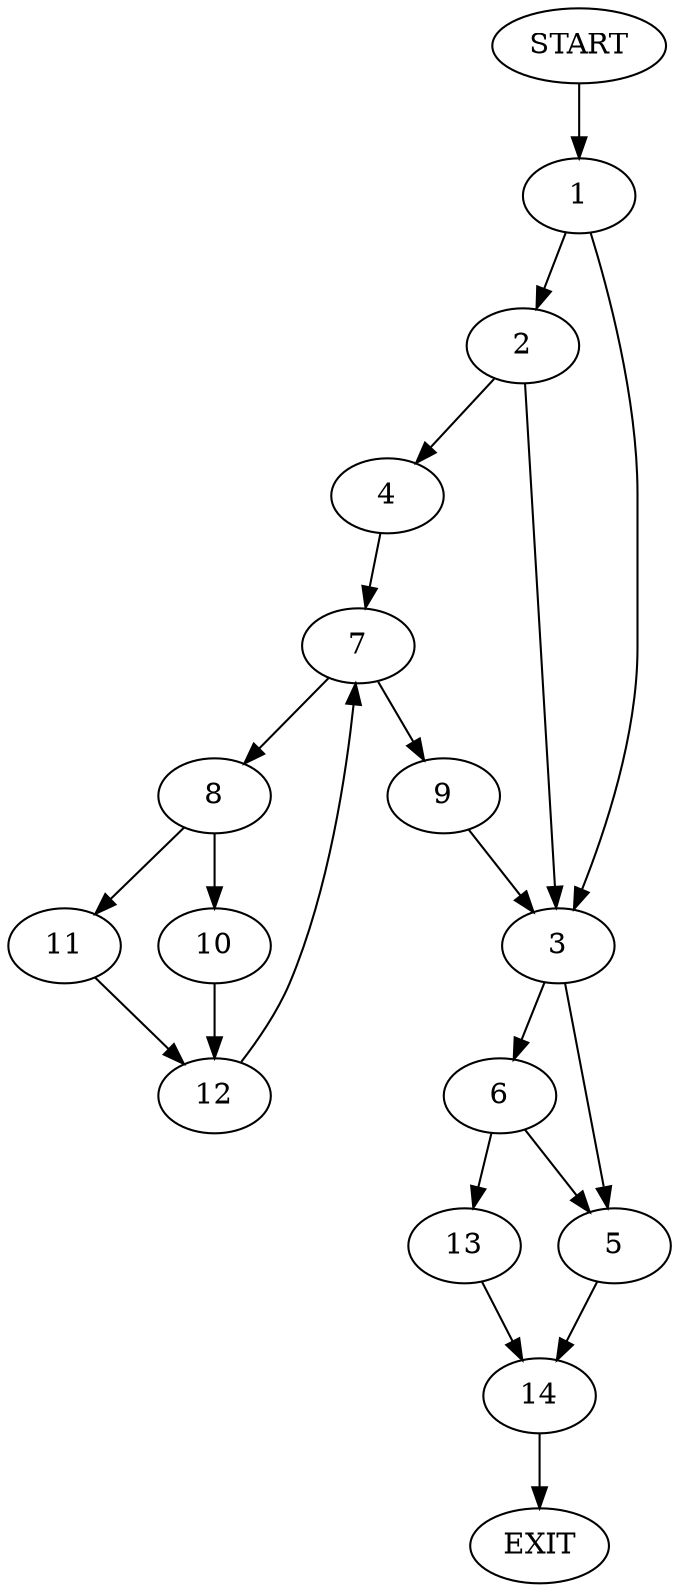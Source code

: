 digraph {
0 [label="START"]
15 [label="EXIT"]
0 -> 1
1 -> 2
1 -> 3
2 -> 4
2 -> 3
3 -> 5
3 -> 6
4 -> 7
7 -> 8
7 -> 9
9 -> 3
8 -> 10
8 -> 11
10 -> 12
11 -> 12
12 -> 7
6 -> 13
6 -> 5
5 -> 14
13 -> 14
14 -> 15
}
